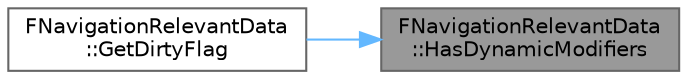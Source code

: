 digraph "FNavigationRelevantData::HasDynamicModifiers"
{
 // INTERACTIVE_SVG=YES
 // LATEX_PDF_SIZE
  bgcolor="transparent";
  edge [fontname=Helvetica,fontsize=10,labelfontname=Helvetica,labelfontsize=10];
  node [fontname=Helvetica,fontsize=10,shape=box,height=0.2,width=0.4];
  rankdir="RL";
  Node1 [id="Node000001",label="FNavigationRelevantData\l::HasDynamicModifiers",height=0.2,width=0.4,color="gray40", fillcolor="grey60", style="filled", fontcolor="black",tooltip=" "];
  Node1 -> Node2 [id="edge1_Node000001_Node000002",dir="back",color="steelblue1",style="solid",tooltip=" "];
  Node2 [id="Node000002",label="FNavigationRelevantData\l::GetDirtyFlag",height=0.2,width=0.4,color="grey40", fillcolor="white", style="filled",URL="$dd/d79/structFNavigationRelevantData.html#aa8a60be0a5f6b6d9b40fdc5d2c4dc354",tooltip=" "];
}

